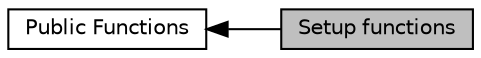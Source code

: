digraph "Setup functions"
{
  edge [fontname="Helvetica",fontsize="10",labelfontname="Helvetica",labelfontsize="10"];
  node [fontname="Helvetica",fontsize="10",shape=record];
  rankdir=LR;
  Node1 [label="Public Functions",height=0.2,width=0.4,color="black", fillcolor="white", style="filled",URL="$group___dynamixel_protocol_v1___public___functions.html",tooltip="Globally-accessible functions for interfacing with Dynamixel actuators and controlling the settings o..."];
  Node0 [label="Setup functions",height=0.2,width=0.4,color="black", fillcolor="grey75", style="filled", fontcolor="black"];
  Node1->Node0 [shape=plaintext, dir="back", style="solid"];
}
